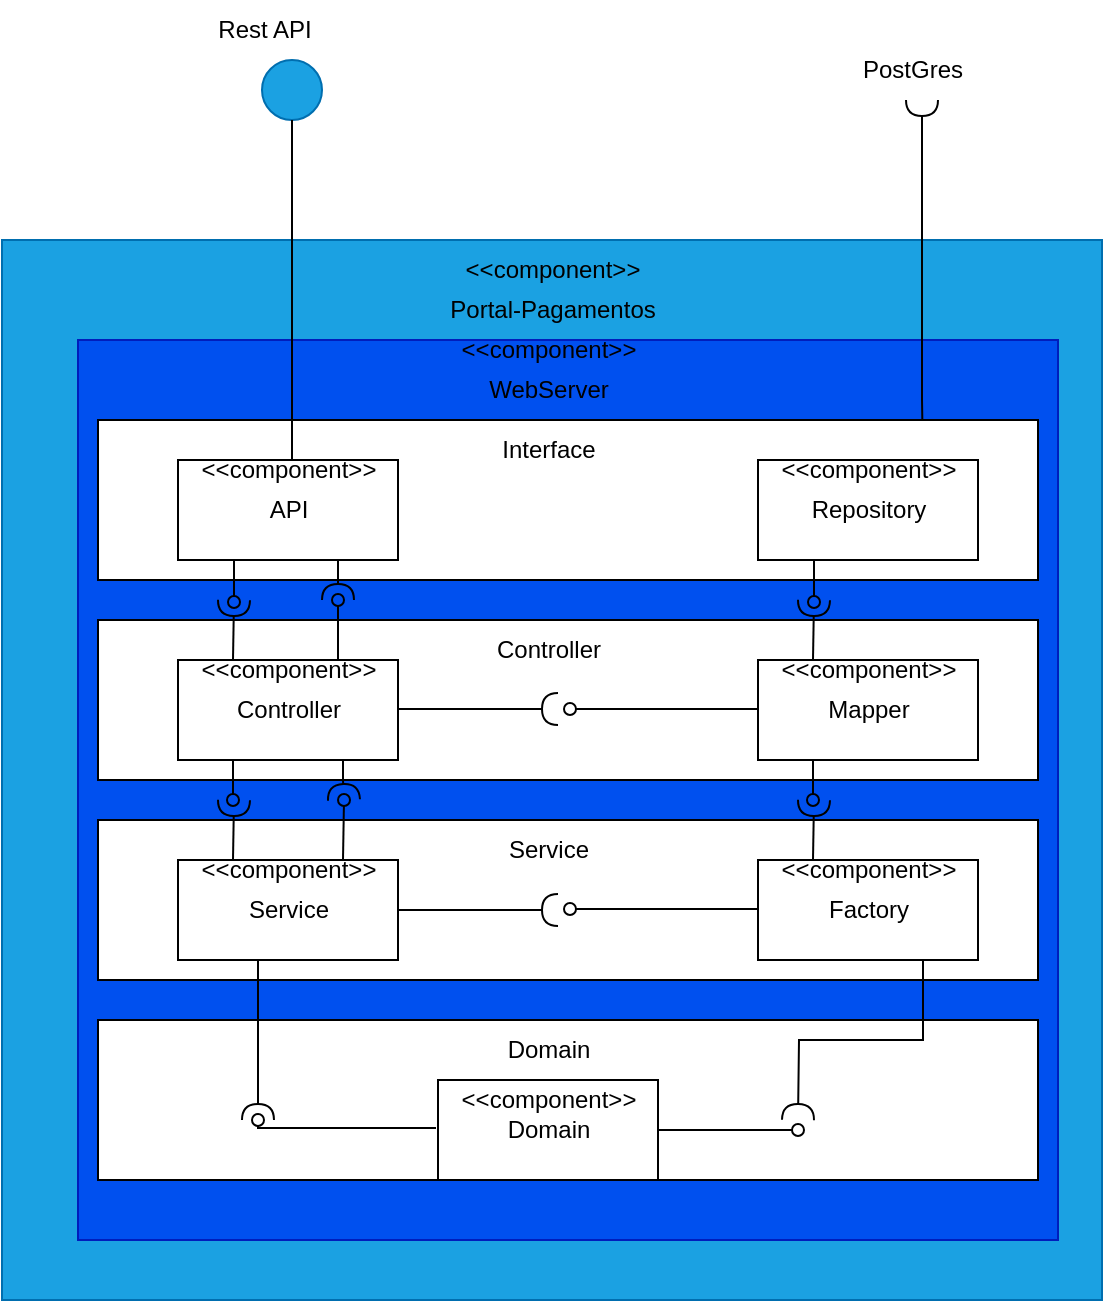 <mxfile version="26.2.12">
  <diagram name="Página-1" id="3ar1qyF-hi4ckDsHelcz">
    <mxGraphModel dx="1044" dy="623" grid="1" gridSize="10" guides="1" tooltips="1" connect="1" arrows="1" fold="1" page="1" pageScale="1" pageWidth="827" pageHeight="1169" math="0" shadow="0">
      <root>
        <mxCell id="0" />
        <mxCell id="1" parent="0" />
        <mxCell id="TXpV8QBchbM1sa9OBaiE-1" value="" style="rounded=0;whiteSpace=wrap;html=1;fillColor=#1ba1e2;fontColor=#ffffff;strokeColor=#006EAF;" parent="1" vertex="1">
          <mxGeometry x="260" y="170" width="550" height="530" as="geometry" />
        </mxCell>
        <mxCell id="m1_RTbBFShSdH4C13ESz-1" value="" style="rounded=0;whiteSpace=wrap;html=1;fillColor=#0050ef;fontColor=#ffffff;strokeColor=#001DBC;" vertex="1" parent="1">
          <mxGeometry x="298" y="220" width="490" height="450" as="geometry" />
        </mxCell>
        <mxCell id="TXpV8QBchbM1sa9OBaiE-2" value="Portal-Pagamentos" style="text;html=1;align=center;verticalAlign=middle;resizable=0;points=[];autosize=1;strokeColor=none;fillColor=none;" parent="1" vertex="1">
          <mxGeometry x="470" y="190" width="130" height="30" as="geometry" />
        </mxCell>
        <mxCell id="TXpV8QBchbM1sa9OBaiE-4" value="" style="ellipse;whiteSpace=wrap;html=1;aspect=fixed;fillColor=#1ba1e2;fontColor=#ffffff;strokeColor=#006EAF;" parent="1" vertex="1">
          <mxGeometry x="390" y="80" width="30" height="30" as="geometry" />
        </mxCell>
        <mxCell id="TXpV8QBchbM1sa9OBaiE-6" value="Rest API" style="text;html=1;align=center;verticalAlign=middle;resizable=0;points=[];autosize=1;strokeColor=none;fillColor=none;" parent="1" vertex="1">
          <mxGeometry x="356" y="50" width="70" height="30" as="geometry" />
        </mxCell>
        <mxCell id="TXpV8QBchbM1sa9OBaiE-7" style="edgeStyle=orthogonalEdgeStyle;rounded=0;orthogonalLoop=1;jettySize=auto;html=1;entryX=0.75;entryY=0;entryDx=0;entryDy=0;strokeColor=default;endArrow=none;startFill=0;endFill=0;startArrow=halfCircle;" parent="1" target="TXpV8QBchbM1sa9OBaiE-42" edge="1">
          <mxGeometry relative="1" as="geometry">
            <mxPoint x="500" y="170" as="targetPoint" />
            <mxPoint x="720" y="100" as="sourcePoint" />
            <Array as="points">
              <mxPoint x="720" y="250" />
            </Array>
          </mxGeometry>
        </mxCell>
        <mxCell id="TXpV8QBchbM1sa9OBaiE-9" value="PostGres" style="text;html=1;align=center;verticalAlign=middle;resizable=0;points=[];autosize=1;strokeColor=none;fillColor=none;" parent="1" vertex="1">
          <mxGeometry x="680" y="70" width="70" height="30" as="geometry" />
        </mxCell>
        <mxCell id="TXpV8QBchbM1sa9OBaiE-14" value="" style="rounded=0;whiteSpace=wrap;html=1;fillColor=light-dark(#FFFFFF,#00FF00);" parent="1" vertex="1">
          <mxGeometry x="308" y="260" width="470" height="80" as="geometry" />
        </mxCell>
        <mxCell id="TXpV8QBchbM1sa9OBaiE-15" value="" style="rounded=0;whiteSpace=wrap;html=1;fillColor=light-dark(#FFFFFF,#FF9933);" parent="1" vertex="1">
          <mxGeometry x="308" y="360" width="470" height="80" as="geometry" />
        </mxCell>
        <mxCell id="TXpV8QBchbM1sa9OBaiE-16" value="" style="rounded=0;whiteSpace=wrap;html=1;fillColor=light-dark(#FFFFFF,#CC0000);" parent="1" vertex="1">
          <mxGeometry x="308" y="460" width="470" height="80" as="geometry" />
        </mxCell>
        <mxCell id="TXpV8QBchbM1sa9OBaiE-17" value="" style="rounded=0;whiteSpace=wrap;html=1;fillColor=light-dark(#FFFFFF,#CC00CC);" parent="1" vertex="1">
          <mxGeometry x="308" y="560" width="470" height="80" as="geometry" />
        </mxCell>
        <mxCell id="TXpV8QBchbM1sa9OBaiE-18" value="Interface" style="text;html=1;align=center;verticalAlign=middle;resizable=0;points=[];autosize=1;strokeColor=none;fillColor=none;" parent="1" vertex="1">
          <mxGeometry x="498" y="260" width="70" height="30" as="geometry" />
        </mxCell>
        <mxCell id="TXpV8QBchbM1sa9OBaiE-19" value="Controller" style="text;html=1;align=center;verticalAlign=middle;resizable=0;points=[];autosize=1;strokeColor=none;fillColor=none;" parent="1" vertex="1">
          <mxGeometry x="493" y="360" width="80" height="30" as="geometry" />
        </mxCell>
        <mxCell id="TXpV8QBchbM1sa9OBaiE-20" value="Service" style="text;html=1;align=center;verticalAlign=middle;resizable=0;points=[];autosize=1;strokeColor=none;fillColor=none;" parent="1" vertex="1">
          <mxGeometry x="503" y="460" width="60" height="30" as="geometry" />
        </mxCell>
        <mxCell id="TXpV8QBchbM1sa9OBaiE-21" value="Domain" style="text;html=1;align=center;verticalAlign=middle;resizable=0;points=[];autosize=1;strokeColor=none;fillColor=none;" parent="1" vertex="1">
          <mxGeometry x="503" y="560" width="60" height="30" as="geometry" />
        </mxCell>
        <mxCell id="TXpV8QBchbM1sa9OBaiE-22" value="" style="rounded=0;whiteSpace=wrap;html=1;fillColor=light-dark(#FFFFFF,#000099);" parent="1" vertex="1">
          <mxGeometry x="348" y="280" width="110" height="50" as="geometry" />
        </mxCell>
        <mxCell id="TXpV8QBchbM1sa9OBaiE-23" value="&amp;lt;&amp;lt;component&amp;gt;&amp;gt;" style="text;html=1;align=center;verticalAlign=middle;resizable=0;points=[];autosize=1;strokeColor=none;fillColor=none;" parent="1" vertex="1">
          <mxGeometry x="480" y="170" width="110" height="30" as="geometry" />
        </mxCell>
        <mxCell id="TXpV8QBchbM1sa9OBaiE-25" value="API" style="text;html=1;align=center;verticalAlign=middle;resizable=0;points=[];autosize=1;strokeColor=none;fillColor=none;" parent="1" vertex="1">
          <mxGeometry x="383" y="290" width="40" height="30" as="geometry" />
        </mxCell>
        <mxCell id="TXpV8QBchbM1sa9OBaiE-33" style="edgeStyle=orthogonalEdgeStyle;rounded=0;orthogonalLoop=1;jettySize=auto;html=1;exitX=0.25;exitY=0;exitDx=0;exitDy=0;endArrow=halfCircle;endFill=0;" parent="1" source="TXpV8QBchbM1sa9OBaiE-26" edge="1">
          <mxGeometry relative="1" as="geometry">
            <mxPoint x="376" y="350" as="targetPoint" />
          </mxGeometry>
        </mxCell>
        <mxCell id="TXpV8QBchbM1sa9OBaiE-26" value="" style="rounded=0;whiteSpace=wrap;html=1;fillColor=light-dark(#FFFFFF,#000099);" parent="1" vertex="1">
          <mxGeometry x="348" y="380" width="110" height="50" as="geometry" />
        </mxCell>
        <mxCell id="TXpV8QBchbM1sa9OBaiE-27" value="Controller" style="text;html=1;align=center;verticalAlign=middle;resizable=0;points=[];autosize=1;strokeColor=none;fillColor=none;" parent="1" vertex="1">
          <mxGeometry x="363" y="390" width="80" height="30" as="geometry" />
        </mxCell>
        <mxCell id="TXpV8QBchbM1sa9OBaiE-28" value="" style="rounded=0;whiteSpace=wrap;html=1;fillColor=light-dark(#FFFFFF,#000099);" parent="1" vertex="1">
          <mxGeometry x="348" y="480" width="110" height="50" as="geometry" />
        </mxCell>
        <mxCell id="TXpV8QBchbM1sa9OBaiE-29" value="Service" style="text;html=1;align=center;verticalAlign=middle;resizable=0;points=[];autosize=1;strokeColor=none;fillColor=none;" parent="1" vertex="1">
          <mxGeometry x="373" y="490" width="60" height="30" as="geometry" />
        </mxCell>
        <mxCell id="TXpV8QBchbM1sa9OBaiE-30" value="" style="rounded=0;whiteSpace=wrap;html=1;fillColor=light-dark(#FFFFFF,#000099);" parent="1" vertex="1">
          <mxGeometry x="478" y="590" width="110" height="50" as="geometry" />
        </mxCell>
        <mxCell id="TXpV8QBchbM1sa9OBaiE-31" value="Domain" style="text;html=1;align=center;verticalAlign=middle;resizable=0;points=[];autosize=1;strokeColor=none;fillColor=none;" parent="1" vertex="1">
          <mxGeometry x="503" y="600" width="60" height="30" as="geometry" />
        </mxCell>
        <mxCell id="TXpV8QBchbM1sa9OBaiE-5" style="edgeStyle=orthogonalEdgeStyle;rounded=0;orthogonalLoop=1;jettySize=auto;html=1;exitX=0.5;exitY=1;exitDx=0;exitDy=0;strokeColor=default;endArrow=none;startFill=0;entryX=0.5;entryY=0;entryDx=0;entryDy=0;jumpSize=0;jumpStyle=line;" parent="1" source="TXpV8QBchbM1sa9OBaiE-4" target="TXpV8QBchbM1sa9OBaiE-22" edge="1">
          <mxGeometry relative="1" as="geometry">
            <mxPoint x="450" y="140" as="targetPoint" />
            <Array as="points">
              <mxPoint x="405" y="140" />
              <mxPoint x="405" y="140" />
            </Array>
          </mxGeometry>
        </mxCell>
        <mxCell id="TXpV8QBchbM1sa9OBaiE-32" style="edgeStyle=orthogonalEdgeStyle;rounded=0;orthogonalLoop=1;jettySize=auto;html=1;endArrow=oval;endFill=0;" parent="1" edge="1">
          <mxGeometry relative="1" as="geometry">
            <mxPoint x="376" y="330" as="sourcePoint" />
            <mxPoint x="376" y="351" as="targetPoint" />
            <Array as="points">
              <mxPoint x="376" y="351" />
            </Array>
          </mxGeometry>
        </mxCell>
        <mxCell id="TXpV8QBchbM1sa9OBaiE-36" style="edgeStyle=orthogonalEdgeStyle;rounded=0;orthogonalLoop=1;jettySize=auto;html=1;exitX=0.25;exitY=0;exitDx=0;exitDy=0;endArrow=halfCircle;endFill=0;" parent="1" source="TXpV8QBchbM1sa9OBaiE-28" edge="1">
          <mxGeometry relative="1" as="geometry">
            <mxPoint x="376" y="450" as="targetPoint" />
            <mxPoint x="386" y="390" as="sourcePoint" />
          </mxGeometry>
        </mxCell>
        <mxCell id="TXpV8QBchbM1sa9OBaiE-37" style="edgeStyle=orthogonalEdgeStyle;rounded=0;orthogonalLoop=1;jettySize=auto;html=1;endArrow=oval;endFill=0;exitX=0.25;exitY=1;exitDx=0;exitDy=0;" parent="1" source="TXpV8QBchbM1sa9OBaiE-26" edge="1">
          <mxGeometry relative="1" as="geometry">
            <mxPoint x="386" y="340" as="sourcePoint" />
            <mxPoint x="376" y="450" as="targetPoint" />
            <Array as="points">
              <mxPoint x="376" y="450" />
            </Array>
          </mxGeometry>
        </mxCell>
        <mxCell id="TXpV8QBchbM1sa9OBaiE-38" style="edgeStyle=orthogonalEdgeStyle;rounded=0;orthogonalLoop=1;jettySize=auto;html=1;exitX=0.25;exitY=1;exitDx=0;exitDy=0;endArrow=halfCircle;endFill=0;" parent="1" source="TXpV8QBchbM1sa9OBaiE-28" edge="1">
          <mxGeometry relative="1" as="geometry">
            <mxPoint x="388" y="610" as="targetPoint" />
            <mxPoint x="396" y="400" as="sourcePoint" />
            <Array as="points">
              <mxPoint x="388" y="530" />
            </Array>
          </mxGeometry>
        </mxCell>
        <mxCell id="TXpV8QBchbM1sa9OBaiE-42" value="" style="rounded=0;whiteSpace=wrap;html=1;fillColor=light-dark(#FFFFFF,#000099);" parent="1" vertex="1">
          <mxGeometry x="638" y="280" width="110" height="50" as="geometry" />
        </mxCell>
        <mxCell id="TXpV8QBchbM1sa9OBaiE-43" value="Repository" style="text;html=1;align=center;verticalAlign=middle;resizable=0;points=[];autosize=1;strokeColor=none;fillColor=none;" parent="1" vertex="1">
          <mxGeometry x="653" y="290" width="80" height="30" as="geometry" />
        </mxCell>
        <mxCell id="TXpV8QBchbM1sa9OBaiE-44" style="edgeStyle=orthogonalEdgeStyle;rounded=0;orthogonalLoop=1;jettySize=auto;html=1;exitX=0.25;exitY=0;exitDx=0;exitDy=0;endArrow=halfCircle;endFill=0;" parent="1" source="TXpV8QBchbM1sa9OBaiE-45" edge="1">
          <mxGeometry relative="1" as="geometry">
            <mxPoint x="666" y="350" as="targetPoint" />
          </mxGeometry>
        </mxCell>
        <mxCell id="TXpV8QBchbM1sa9OBaiE-45" value="" style="rounded=0;whiteSpace=wrap;html=1;fillColor=light-dark(#FFFFFF,#000099);" parent="1" vertex="1">
          <mxGeometry x="638" y="380" width="110" height="50" as="geometry" />
        </mxCell>
        <mxCell id="TXpV8QBchbM1sa9OBaiE-46" value="Mapper" style="text;html=1;align=center;verticalAlign=middle;resizable=0;points=[];autosize=1;strokeColor=none;fillColor=none;" parent="1" vertex="1">
          <mxGeometry x="663" y="390" width="60" height="30" as="geometry" />
        </mxCell>
        <mxCell id="TXpV8QBchbM1sa9OBaiE-47" value="" style="rounded=0;whiteSpace=wrap;html=1;fillColor=light-dark(#FFFFFF,#000099);" parent="1" vertex="1">
          <mxGeometry x="638" y="480" width="110" height="50" as="geometry" />
        </mxCell>
        <mxCell id="TXpV8QBchbM1sa9OBaiE-48" value="Factory" style="text;html=1;align=center;verticalAlign=middle;resizable=0;points=[];autosize=1;strokeColor=none;fillColor=none;" parent="1" vertex="1">
          <mxGeometry x="663" y="490" width="60" height="30" as="geometry" />
        </mxCell>
        <mxCell id="TXpV8QBchbM1sa9OBaiE-49" style="edgeStyle=orthogonalEdgeStyle;rounded=0;orthogonalLoop=1;jettySize=auto;html=1;endArrow=oval;endFill=0;" parent="1" edge="1">
          <mxGeometry relative="1" as="geometry">
            <mxPoint x="666" y="330" as="sourcePoint" />
            <mxPoint x="666" y="351" as="targetPoint" />
            <Array as="points">
              <mxPoint x="666" y="351" />
            </Array>
          </mxGeometry>
        </mxCell>
        <mxCell id="TXpV8QBchbM1sa9OBaiE-50" style="edgeStyle=orthogonalEdgeStyle;rounded=0;orthogonalLoop=1;jettySize=auto;html=1;exitX=0.25;exitY=0;exitDx=0;exitDy=0;endArrow=halfCircle;endFill=0;" parent="1" source="TXpV8QBchbM1sa9OBaiE-47" edge="1">
          <mxGeometry relative="1" as="geometry">
            <mxPoint x="666" y="450" as="targetPoint" />
            <mxPoint x="676" y="390" as="sourcePoint" />
          </mxGeometry>
        </mxCell>
        <mxCell id="TXpV8QBchbM1sa9OBaiE-51" style="edgeStyle=orthogonalEdgeStyle;rounded=0;orthogonalLoop=1;jettySize=auto;html=1;endArrow=oval;endFill=0;exitX=0.25;exitY=1;exitDx=0;exitDy=0;" parent="1" source="TXpV8QBchbM1sa9OBaiE-45" edge="1">
          <mxGeometry relative="1" as="geometry">
            <mxPoint x="676" y="340" as="sourcePoint" />
            <mxPoint x="666" y="450" as="targetPoint" />
            <Array as="points">
              <mxPoint x="666" y="450" />
            </Array>
          </mxGeometry>
        </mxCell>
        <mxCell id="TXpV8QBchbM1sa9OBaiE-53" style="edgeStyle=orthogonalEdgeStyle;rounded=0;orthogonalLoop=1;jettySize=auto;html=1;endArrow=oval;endFill=0;" parent="1" edge="1">
          <mxGeometry relative="1" as="geometry">
            <mxPoint x="588" y="615" as="sourcePoint" />
            <mxPoint x="658" y="615" as="targetPoint" />
            <Array as="points">
              <mxPoint x="588" y="615" />
              <mxPoint x="728" y="615" />
            </Array>
          </mxGeometry>
        </mxCell>
        <mxCell id="TXpV8QBchbM1sa9OBaiE-54" style="edgeStyle=orthogonalEdgeStyle;rounded=0;orthogonalLoop=1;jettySize=auto;html=1;endArrow=oval;endFill=0;" parent="1" edge="1">
          <mxGeometry relative="1" as="geometry">
            <mxPoint x="638" y="504.5" as="sourcePoint" />
            <mxPoint x="544" y="504.5" as="targetPoint" />
            <Array as="points">
              <mxPoint x="588" y="504.5" />
              <mxPoint x="588" y="504.5" />
            </Array>
          </mxGeometry>
        </mxCell>
        <mxCell id="TXpV8QBchbM1sa9OBaiE-55" style="edgeStyle=orthogonalEdgeStyle;rounded=0;orthogonalLoop=1;jettySize=auto;html=1;endArrow=oval;endFill=0;" parent="1" edge="1">
          <mxGeometry relative="1" as="geometry">
            <mxPoint x="638" y="404.5" as="sourcePoint" />
            <mxPoint x="544" y="404.5" as="targetPoint" />
            <Array as="points">
              <mxPoint x="588" y="404.5" />
              <mxPoint x="588" y="404.5" />
            </Array>
          </mxGeometry>
        </mxCell>
        <mxCell id="TXpV8QBchbM1sa9OBaiE-56" style="edgeStyle=orthogonalEdgeStyle;rounded=0;orthogonalLoop=1;jettySize=auto;html=1;endArrow=oval;endFill=0;" parent="1" edge="1">
          <mxGeometry relative="1" as="geometry">
            <mxPoint x="477" y="614" as="sourcePoint" />
            <mxPoint x="388" y="610" as="targetPoint" />
            <Array as="points">
              <mxPoint x="427" y="614" />
              <mxPoint x="427" y="614" />
            </Array>
          </mxGeometry>
        </mxCell>
        <mxCell id="TXpV8QBchbM1sa9OBaiE-57" style="edgeStyle=orthogonalEdgeStyle;rounded=0;orthogonalLoop=1;jettySize=auto;html=1;exitX=0.75;exitY=1;exitDx=0;exitDy=0;endArrow=halfCircle;endFill=0;" parent="1" source="TXpV8QBchbM1sa9OBaiE-47" edge="1">
          <mxGeometry relative="1" as="geometry">
            <mxPoint x="658" y="610" as="targetPoint" />
            <mxPoint x="386" y="540" as="sourcePoint" />
            <Array as="points" />
          </mxGeometry>
        </mxCell>
        <mxCell id="TXpV8QBchbM1sa9OBaiE-58" style="edgeStyle=orthogonalEdgeStyle;rounded=0;orthogonalLoop=1;jettySize=auto;html=1;exitX=1;exitY=0.5;exitDx=0;exitDy=0;endArrow=halfCircle;endFill=0;" parent="1" source="TXpV8QBchbM1sa9OBaiE-28" edge="1">
          <mxGeometry relative="1" as="geometry">
            <mxPoint x="538" y="505" as="targetPoint" />
            <mxPoint x="386" y="540" as="sourcePoint" />
            <Array as="points">
              <mxPoint x="458" y="505" />
            </Array>
          </mxGeometry>
        </mxCell>
        <mxCell id="TXpV8QBchbM1sa9OBaiE-59" style="edgeStyle=orthogonalEdgeStyle;rounded=0;orthogonalLoop=1;jettySize=auto;html=1;exitX=1;exitY=0.5;exitDx=0;exitDy=0;endArrow=halfCircle;endFill=0;" parent="1" edge="1">
          <mxGeometry relative="1" as="geometry">
            <mxPoint x="538" y="404.5" as="targetPoint" />
            <mxPoint x="458" y="404.5" as="sourcePoint" />
            <Array as="points">
              <mxPoint x="458" y="404.5" />
            </Array>
          </mxGeometry>
        </mxCell>
        <mxCell id="TXpV8QBchbM1sa9OBaiE-61" value="&amp;lt;&amp;lt;component&amp;gt;&amp;gt;" style="text;html=1;align=center;verticalAlign=middle;resizable=0;points=[];autosize=1;strokeColor=none;fillColor=none;" parent="1" vertex="1">
          <mxGeometry x="348" y="270" width="110" height="30" as="geometry" />
        </mxCell>
        <mxCell id="TXpV8QBchbM1sa9OBaiE-62" value="&amp;lt;&amp;lt;component&amp;gt;&amp;gt;" style="text;html=1;align=center;verticalAlign=middle;resizable=0;points=[];autosize=1;strokeColor=none;fillColor=none;" parent="1" vertex="1">
          <mxGeometry x="478" y="585" width="110" height="30" as="geometry" />
        </mxCell>
        <mxCell id="TXpV8QBchbM1sa9OBaiE-63" value="&amp;lt;&amp;lt;component&amp;gt;&amp;gt;" style="text;html=1;align=center;verticalAlign=middle;resizable=0;points=[];autosize=1;strokeColor=none;fillColor=none;" parent="1" vertex="1">
          <mxGeometry x="348" y="470" width="110" height="30" as="geometry" />
        </mxCell>
        <mxCell id="TXpV8QBchbM1sa9OBaiE-64" value="&amp;lt;&amp;lt;component&amp;gt;&amp;gt;" style="text;html=1;align=center;verticalAlign=middle;resizable=0;points=[];autosize=1;strokeColor=none;fillColor=none;" parent="1" vertex="1">
          <mxGeometry x="348" y="370" width="110" height="30" as="geometry" />
        </mxCell>
        <mxCell id="TXpV8QBchbM1sa9OBaiE-65" value="&amp;lt;&amp;lt;component&amp;gt;&amp;gt;" style="text;html=1;align=center;verticalAlign=middle;resizable=0;points=[];autosize=1;strokeColor=none;fillColor=none;" parent="1" vertex="1">
          <mxGeometry x="638" y="270" width="110" height="30" as="geometry" />
        </mxCell>
        <mxCell id="TXpV8QBchbM1sa9OBaiE-66" value="&amp;lt;&amp;lt;component&amp;gt;&amp;gt;" style="text;html=1;align=center;verticalAlign=middle;resizable=0;points=[];autosize=1;strokeColor=none;fillColor=none;" parent="1" vertex="1">
          <mxGeometry x="638" y="370" width="110" height="30" as="geometry" />
        </mxCell>
        <mxCell id="TXpV8QBchbM1sa9OBaiE-67" value="&amp;lt;&amp;lt;component&amp;gt;&amp;gt;" style="text;html=1;align=center;verticalAlign=middle;resizable=0;points=[];autosize=1;strokeColor=none;fillColor=none;" parent="1" vertex="1">
          <mxGeometry x="638" y="470" width="110" height="30" as="geometry" />
        </mxCell>
        <mxCell id="TXpV8QBchbM1sa9OBaiE-68" style="edgeStyle=orthogonalEdgeStyle;rounded=0;orthogonalLoop=1;jettySize=auto;html=1;exitX=0.75;exitY=1;exitDx=0;exitDy=0;endArrow=halfCircle;endFill=0;" parent="1" source="TXpV8QBchbM1sa9OBaiE-22" edge="1">
          <mxGeometry relative="1" as="geometry">
            <mxPoint x="428" y="350" as="targetPoint" />
            <mxPoint x="386" y="390" as="sourcePoint" />
          </mxGeometry>
        </mxCell>
        <mxCell id="TXpV8QBchbM1sa9OBaiE-69" style="edgeStyle=orthogonalEdgeStyle;rounded=0;orthogonalLoop=1;jettySize=auto;html=1;endArrow=oval;endFill=0;exitX=0.75;exitY=0;exitDx=0;exitDy=0;" parent="1" source="TXpV8QBchbM1sa9OBaiE-26" edge="1">
          <mxGeometry relative="1" as="geometry">
            <mxPoint x="386" y="340" as="sourcePoint" />
            <mxPoint x="428" y="350" as="targetPoint" />
            <Array as="points" />
          </mxGeometry>
        </mxCell>
        <mxCell id="TXpV8QBchbM1sa9OBaiE-72" style="edgeStyle=orthogonalEdgeStyle;rounded=0;orthogonalLoop=1;jettySize=auto;html=1;exitX=0.75;exitY=1;exitDx=0;exitDy=0;endArrow=halfCircle;endFill=0;" parent="1" source="TXpV8QBchbM1sa9OBaiE-26" edge="1">
          <mxGeometry relative="1" as="geometry">
            <mxPoint x="431" y="450" as="targetPoint" />
            <mxPoint x="441" y="340" as="sourcePoint" />
            <Array as="points">
              <mxPoint x="431" y="440" />
              <mxPoint x="431" y="440" />
            </Array>
          </mxGeometry>
        </mxCell>
        <mxCell id="TXpV8QBchbM1sa9OBaiE-73" style="edgeStyle=orthogonalEdgeStyle;rounded=0;orthogonalLoop=1;jettySize=auto;html=1;endArrow=oval;endFill=0;exitX=0.75;exitY=0;exitDx=0;exitDy=0;" parent="1" source="TXpV8QBchbM1sa9OBaiE-28" edge="1">
          <mxGeometry relative="1" as="geometry">
            <mxPoint x="441" y="390" as="sourcePoint" />
            <mxPoint x="431" y="450" as="targetPoint" />
            <Array as="points" />
          </mxGeometry>
        </mxCell>
        <mxCell id="m1_RTbBFShSdH4C13ESz-2" value="&amp;lt;&amp;lt;component&amp;gt;&amp;gt;" style="text;html=1;align=center;verticalAlign=middle;resizable=0;points=[];autosize=1;strokeColor=none;fillColor=none;" vertex="1" parent="1">
          <mxGeometry x="478" y="210" width="110" height="30" as="geometry" />
        </mxCell>
        <mxCell id="m1_RTbBFShSdH4C13ESz-3" value="WebServer" style="text;html=1;align=center;verticalAlign=middle;resizable=0;points=[];autosize=1;strokeColor=none;fillColor=none;" vertex="1" parent="1">
          <mxGeometry x="493" y="230" width="80" height="30" as="geometry" />
        </mxCell>
      </root>
    </mxGraphModel>
  </diagram>
</mxfile>
